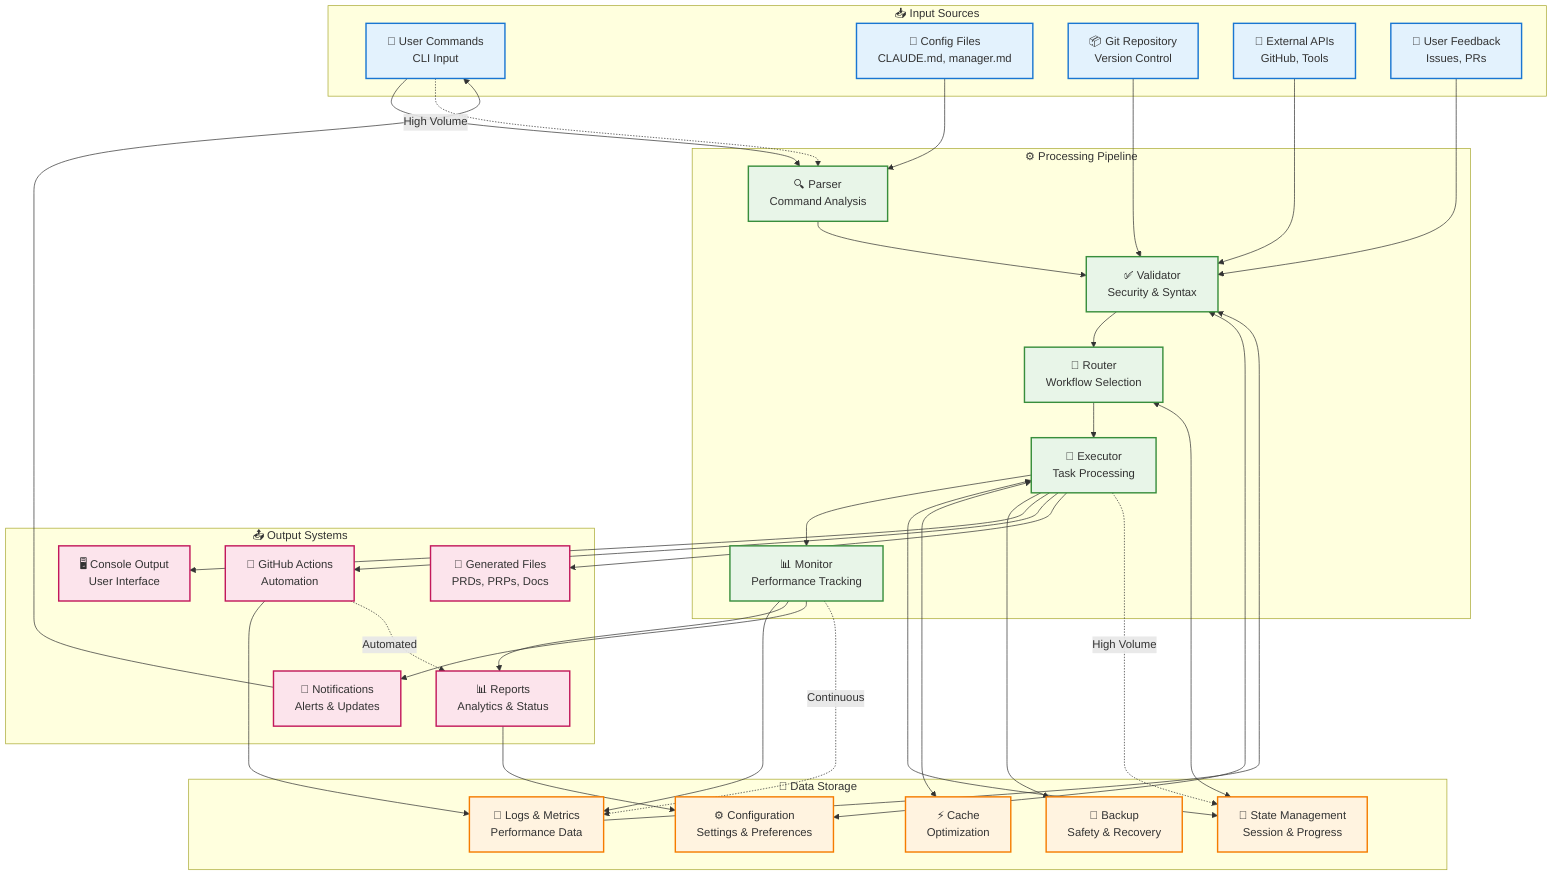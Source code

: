 flowchart TD
    subgraph "📥 Input Sources"
        USER[👤 User Commands<br/>CLI Input]
        FILES[📄 Config Files<br/>CLAUDE.md, manager.md]
        GIT[📦 Git Repository<br/>Version Control]
        API[🔗 External APIs<br/>GitHub, Tools]
        FEEDBACK[💬 User Feedback<br/>Issues, PRs]
    end
    
    subgraph "⚙️ Processing Pipeline"
        PARSE[🔍 Parser<br/>Command Analysis]
        VALIDATE[✅ Validator<br/>Security & Syntax]
        ROUTE[🚦 Router<br/>Workflow Selection]
        EXECUTE[🏃 Executor<br/>Task Processing]
        MONITOR[📊 Monitor<br/>Performance Tracking]
    end
    
    subgraph "💾 Data Storage"
        CONFIG[⚙️ Configuration<br/>Settings & Preferences]
        STATE[🔄 State Management<br/>Session & Progress]
        LOGS[📝 Logs & Metrics<br/>Performance Data]
        CACHE[⚡ Cache<br/>Optimization]
        BACKUP[💾 Backup<br/>Safety & Recovery]
    end
    
    subgraph "📤 Output Systems"
        CONSOLE[🖥️ Console Output<br/>User Interface]
        REPORTS[📊 Reports<br/>Analytics & Status]
        GITHUB[🤖 GitHub Actions<br/>Automation]
        NOTIFY[🔔 Notifications<br/>Alerts & Updates]
        FILES_OUT[📄 Generated Files<br/>PRDs, PRPs, Docs]
    end
    
    %% Input Flow
    USER --> PARSE
    FILES --> PARSE
    GIT --> VALIDATE
    API --> VALIDATE
    FEEDBACK --> VALIDATE
    
    %% Processing Flow
    PARSE --> VALIDATE
    VALIDATE --> ROUTE
    ROUTE --> EXECUTE
    EXECUTE --> MONITOR
    
    %% Storage Interactions
    VALIDATE <--> CONFIG
    ROUTE <--> STATE
    EXECUTE <--> STATE
    EXECUTE <--> CACHE
    MONITOR --> LOGS
    EXECUTE --> BACKUP
    
    %% Output Flow
    EXECUTE --> CONSOLE
    MONITOR --> REPORTS
    EXECUTE --> GITHUB
    MONITOR --> NOTIFY
    EXECUTE --> FILES_OUT
    
    %% Feedback Loops
    REPORTS --> CONFIG
    LOGS --> VALIDATE
    NOTIFY --> USER
    GITHUB --> LOGS
    
    %% Data Volume Indicators
    USER -.->|High Volume| PARSE
    EXECUTE -.->|High Volume| STATE
    MONITOR -.->|Continuous| LOGS
    GITHUB -.->|Automated| REPORTS
    
    %% Styling
    classDef inputStyle fill:#e3f2fd,stroke:#1976d2,stroke-width:2px
    classDef processStyle fill:#e8f5e8,stroke:#388e3c,stroke-width:2px
    classDef storageStyle fill:#fff3e0,stroke:#f57c00,stroke-width:2px
    classDef outputStyle fill:#fce4ec,stroke:#c2185b,stroke-width:2px
    
    class USER,FILES,GIT,API,FEEDBACK inputStyle
    class PARSE,VALIDATE,ROUTE,EXECUTE,MONITOR processStyle
    class CONFIG,STATE,LOGS,CACHE,BACKUP storageStyle
    class CONSOLE,REPORTS,GITHUB,NOTIFY,FILES_OUT outputStyle